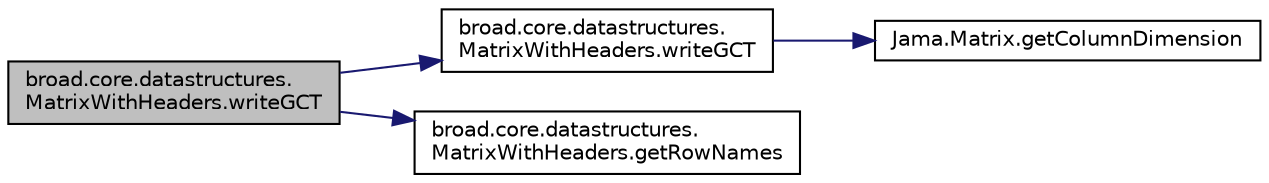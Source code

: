 digraph "broad.core.datastructures.MatrixWithHeaders.writeGCT"
{
  edge [fontname="Helvetica",fontsize="10",labelfontname="Helvetica",labelfontsize="10"];
  node [fontname="Helvetica",fontsize="10",shape=record];
  rankdir="LR";
  Node1 [label="broad.core.datastructures.\lMatrixWithHeaders.writeGCT",height=0.2,width=0.4,color="black", fillcolor="grey75", style="filled" fontcolor="black"];
  Node1 -> Node2 [color="midnightblue",fontsize="10",style="solid"];
  Node2 [label="broad.core.datastructures.\lMatrixWithHeaders.writeGCT",height=0.2,width=0.4,color="black", fillcolor="white", style="filled",URL="$classbroad_1_1core_1_1datastructures_1_1_matrix_with_headers.html#a06e075f732e997e949921997379c31f8"];
  Node2 -> Node3 [color="midnightblue",fontsize="10",style="solid"];
  Node3 [label="Jama.Matrix.getColumnDimension",height=0.2,width=0.4,color="black", fillcolor="white", style="filled",URL="$class_jama_1_1_matrix.html#ab3d646f9fb632a02ebac93c9118ab16a"];
  Node1 -> Node4 [color="midnightblue",fontsize="10",style="solid"];
  Node4 [label="broad.core.datastructures.\lMatrixWithHeaders.getRowNames",height=0.2,width=0.4,color="black", fillcolor="white", style="filled",URL="$classbroad_1_1core_1_1datastructures_1_1_matrix_with_headers.html#a5ed12303338cc6bb92792d8fea575231"];
}
